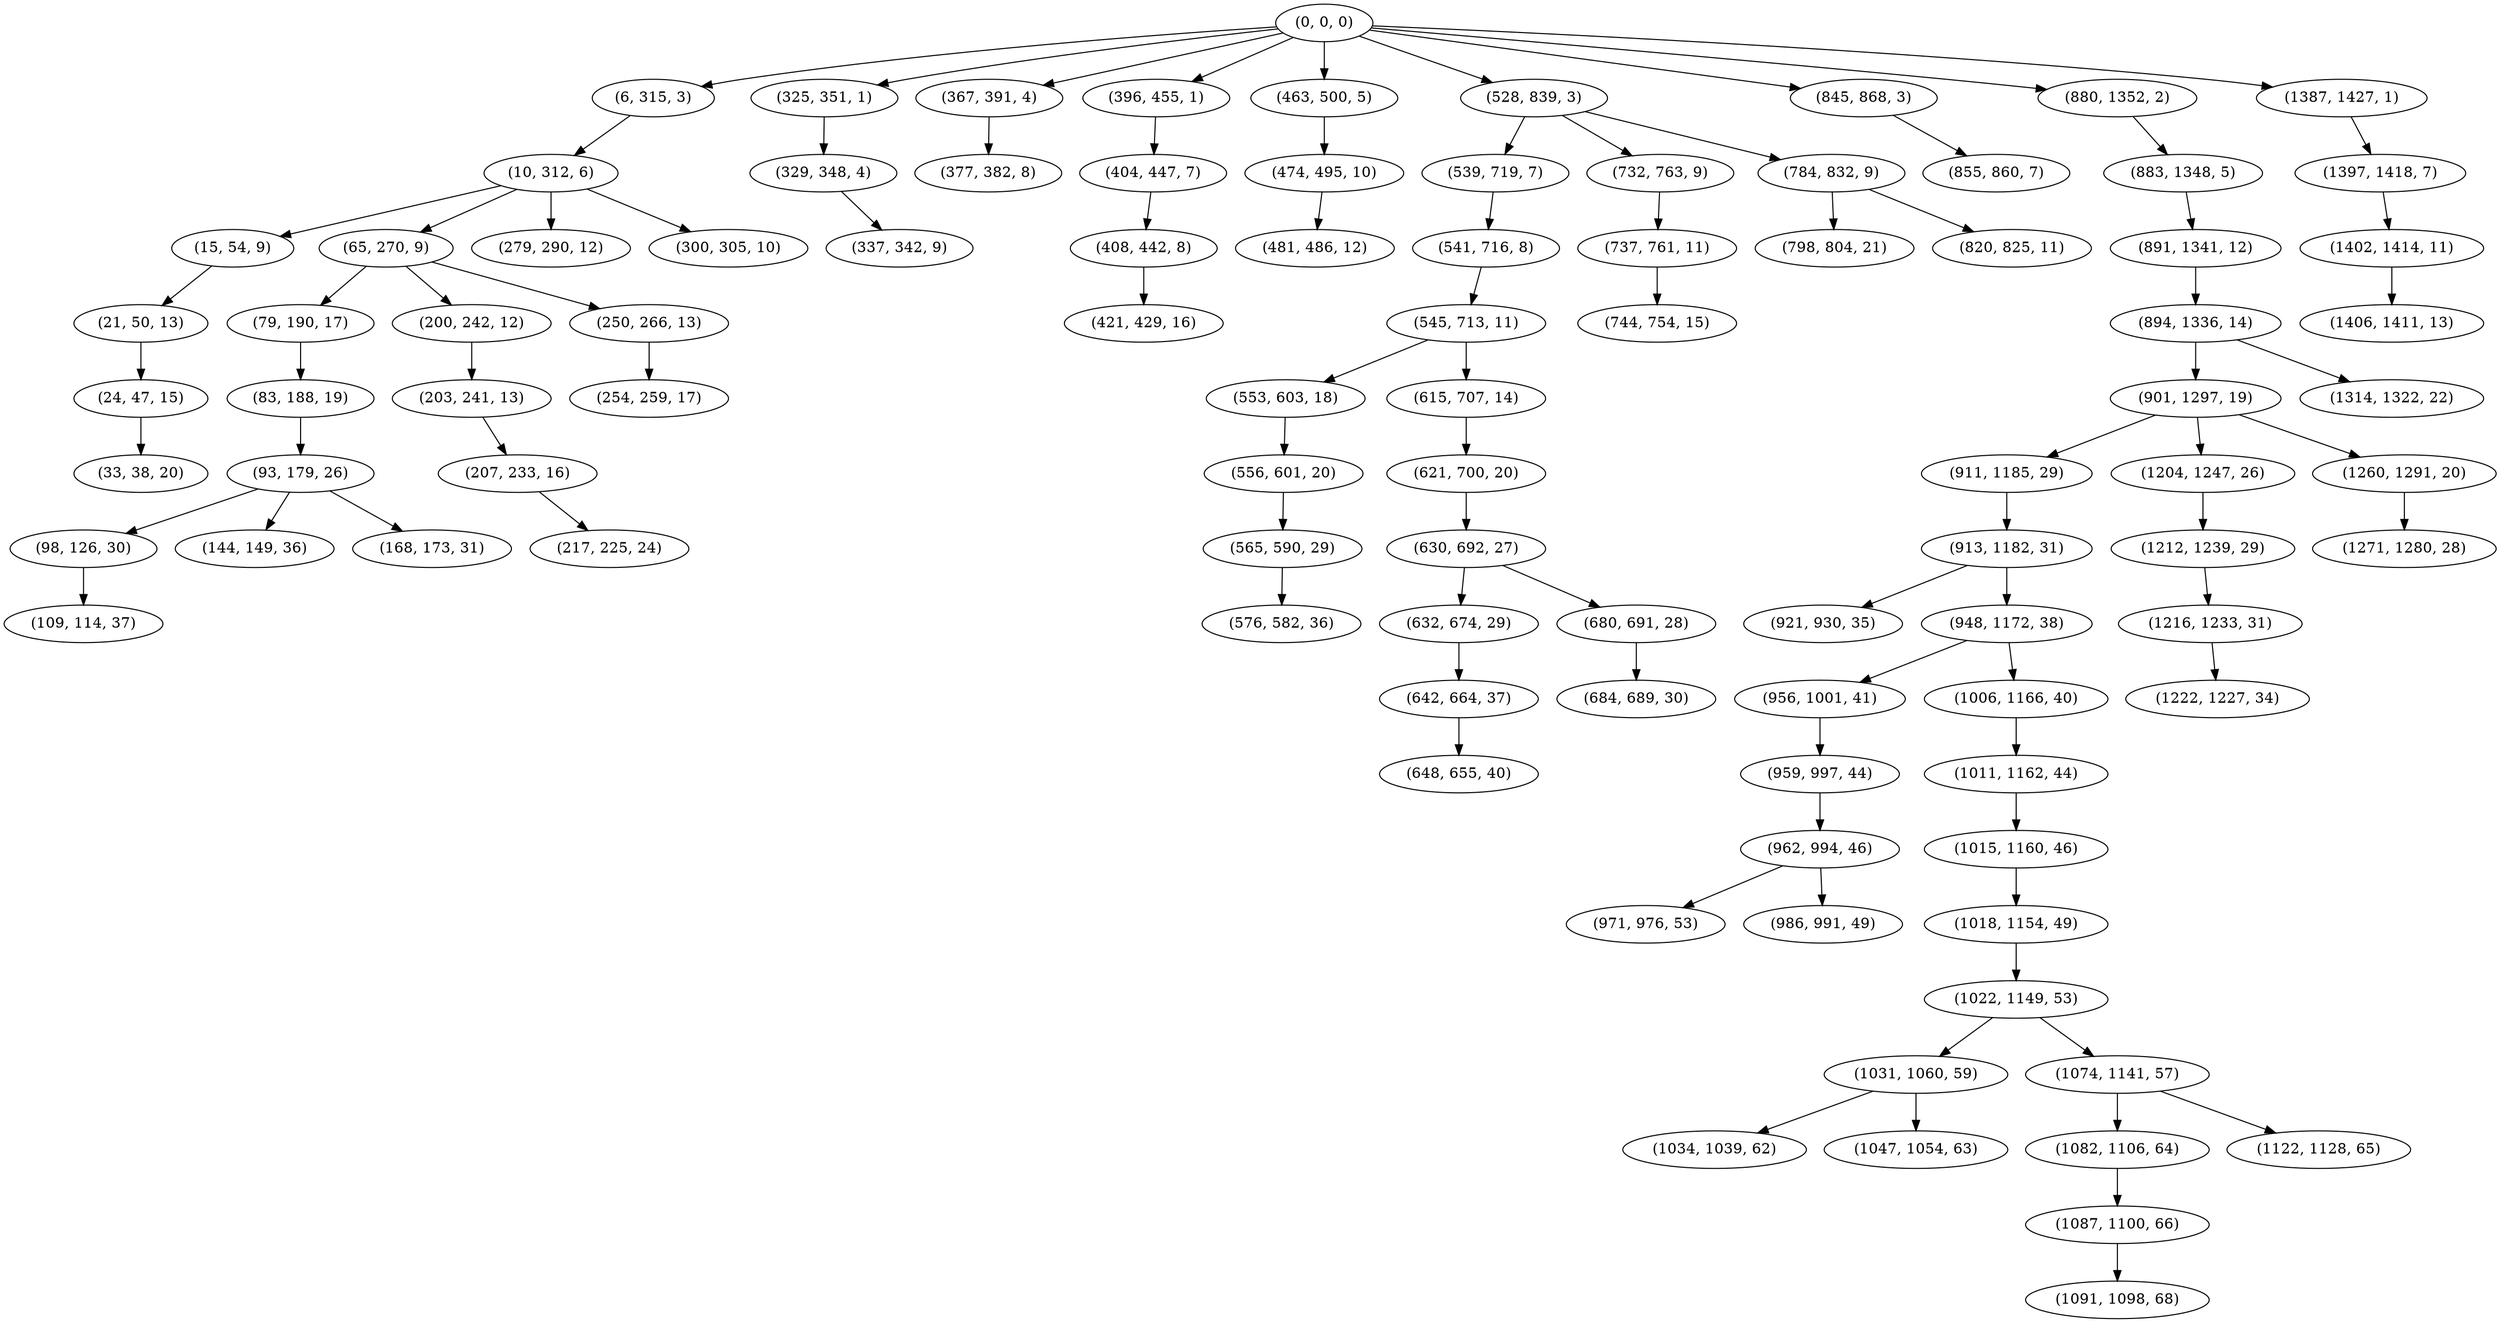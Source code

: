 digraph tree {
    "(0, 0, 0)";
    "(6, 315, 3)";
    "(10, 312, 6)";
    "(15, 54, 9)";
    "(21, 50, 13)";
    "(24, 47, 15)";
    "(33, 38, 20)";
    "(65, 270, 9)";
    "(79, 190, 17)";
    "(83, 188, 19)";
    "(93, 179, 26)";
    "(98, 126, 30)";
    "(109, 114, 37)";
    "(144, 149, 36)";
    "(168, 173, 31)";
    "(200, 242, 12)";
    "(203, 241, 13)";
    "(207, 233, 16)";
    "(217, 225, 24)";
    "(250, 266, 13)";
    "(254, 259, 17)";
    "(279, 290, 12)";
    "(300, 305, 10)";
    "(325, 351, 1)";
    "(329, 348, 4)";
    "(337, 342, 9)";
    "(367, 391, 4)";
    "(377, 382, 8)";
    "(396, 455, 1)";
    "(404, 447, 7)";
    "(408, 442, 8)";
    "(421, 429, 16)";
    "(463, 500, 5)";
    "(474, 495, 10)";
    "(481, 486, 12)";
    "(528, 839, 3)";
    "(539, 719, 7)";
    "(541, 716, 8)";
    "(545, 713, 11)";
    "(553, 603, 18)";
    "(556, 601, 20)";
    "(565, 590, 29)";
    "(576, 582, 36)";
    "(615, 707, 14)";
    "(621, 700, 20)";
    "(630, 692, 27)";
    "(632, 674, 29)";
    "(642, 664, 37)";
    "(648, 655, 40)";
    "(680, 691, 28)";
    "(684, 689, 30)";
    "(732, 763, 9)";
    "(737, 761, 11)";
    "(744, 754, 15)";
    "(784, 832, 9)";
    "(798, 804, 21)";
    "(820, 825, 11)";
    "(845, 868, 3)";
    "(855, 860, 7)";
    "(880, 1352, 2)";
    "(883, 1348, 5)";
    "(891, 1341, 12)";
    "(894, 1336, 14)";
    "(901, 1297, 19)";
    "(911, 1185, 29)";
    "(913, 1182, 31)";
    "(921, 930, 35)";
    "(948, 1172, 38)";
    "(956, 1001, 41)";
    "(959, 997, 44)";
    "(962, 994, 46)";
    "(971, 976, 53)";
    "(986, 991, 49)";
    "(1006, 1166, 40)";
    "(1011, 1162, 44)";
    "(1015, 1160, 46)";
    "(1018, 1154, 49)";
    "(1022, 1149, 53)";
    "(1031, 1060, 59)";
    "(1034, 1039, 62)";
    "(1047, 1054, 63)";
    "(1074, 1141, 57)";
    "(1082, 1106, 64)";
    "(1087, 1100, 66)";
    "(1091, 1098, 68)";
    "(1122, 1128, 65)";
    "(1204, 1247, 26)";
    "(1212, 1239, 29)";
    "(1216, 1233, 31)";
    "(1222, 1227, 34)";
    "(1260, 1291, 20)";
    "(1271, 1280, 28)";
    "(1314, 1322, 22)";
    "(1387, 1427, 1)";
    "(1397, 1418, 7)";
    "(1402, 1414, 11)";
    "(1406, 1411, 13)";
    "(0, 0, 0)" -> "(6, 315, 3)";
    "(0, 0, 0)" -> "(325, 351, 1)";
    "(0, 0, 0)" -> "(367, 391, 4)";
    "(0, 0, 0)" -> "(396, 455, 1)";
    "(0, 0, 0)" -> "(463, 500, 5)";
    "(0, 0, 0)" -> "(528, 839, 3)";
    "(0, 0, 0)" -> "(845, 868, 3)";
    "(0, 0, 0)" -> "(880, 1352, 2)";
    "(0, 0, 0)" -> "(1387, 1427, 1)";
    "(6, 315, 3)" -> "(10, 312, 6)";
    "(10, 312, 6)" -> "(15, 54, 9)";
    "(10, 312, 6)" -> "(65, 270, 9)";
    "(10, 312, 6)" -> "(279, 290, 12)";
    "(10, 312, 6)" -> "(300, 305, 10)";
    "(15, 54, 9)" -> "(21, 50, 13)";
    "(21, 50, 13)" -> "(24, 47, 15)";
    "(24, 47, 15)" -> "(33, 38, 20)";
    "(65, 270, 9)" -> "(79, 190, 17)";
    "(65, 270, 9)" -> "(200, 242, 12)";
    "(65, 270, 9)" -> "(250, 266, 13)";
    "(79, 190, 17)" -> "(83, 188, 19)";
    "(83, 188, 19)" -> "(93, 179, 26)";
    "(93, 179, 26)" -> "(98, 126, 30)";
    "(93, 179, 26)" -> "(144, 149, 36)";
    "(93, 179, 26)" -> "(168, 173, 31)";
    "(98, 126, 30)" -> "(109, 114, 37)";
    "(200, 242, 12)" -> "(203, 241, 13)";
    "(203, 241, 13)" -> "(207, 233, 16)";
    "(207, 233, 16)" -> "(217, 225, 24)";
    "(250, 266, 13)" -> "(254, 259, 17)";
    "(325, 351, 1)" -> "(329, 348, 4)";
    "(329, 348, 4)" -> "(337, 342, 9)";
    "(367, 391, 4)" -> "(377, 382, 8)";
    "(396, 455, 1)" -> "(404, 447, 7)";
    "(404, 447, 7)" -> "(408, 442, 8)";
    "(408, 442, 8)" -> "(421, 429, 16)";
    "(463, 500, 5)" -> "(474, 495, 10)";
    "(474, 495, 10)" -> "(481, 486, 12)";
    "(528, 839, 3)" -> "(539, 719, 7)";
    "(528, 839, 3)" -> "(732, 763, 9)";
    "(528, 839, 3)" -> "(784, 832, 9)";
    "(539, 719, 7)" -> "(541, 716, 8)";
    "(541, 716, 8)" -> "(545, 713, 11)";
    "(545, 713, 11)" -> "(553, 603, 18)";
    "(545, 713, 11)" -> "(615, 707, 14)";
    "(553, 603, 18)" -> "(556, 601, 20)";
    "(556, 601, 20)" -> "(565, 590, 29)";
    "(565, 590, 29)" -> "(576, 582, 36)";
    "(615, 707, 14)" -> "(621, 700, 20)";
    "(621, 700, 20)" -> "(630, 692, 27)";
    "(630, 692, 27)" -> "(632, 674, 29)";
    "(630, 692, 27)" -> "(680, 691, 28)";
    "(632, 674, 29)" -> "(642, 664, 37)";
    "(642, 664, 37)" -> "(648, 655, 40)";
    "(680, 691, 28)" -> "(684, 689, 30)";
    "(732, 763, 9)" -> "(737, 761, 11)";
    "(737, 761, 11)" -> "(744, 754, 15)";
    "(784, 832, 9)" -> "(798, 804, 21)";
    "(784, 832, 9)" -> "(820, 825, 11)";
    "(845, 868, 3)" -> "(855, 860, 7)";
    "(880, 1352, 2)" -> "(883, 1348, 5)";
    "(883, 1348, 5)" -> "(891, 1341, 12)";
    "(891, 1341, 12)" -> "(894, 1336, 14)";
    "(894, 1336, 14)" -> "(901, 1297, 19)";
    "(894, 1336, 14)" -> "(1314, 1322, 22)";
    "(901, 1297, 19)" -> "(911, 1185, 29)";
    "(901, 1297, 19)" -> "(1204, 1247, 26)";
    "(901, 1297, 19)" -> "(1260, 1291, 20)";
    "(911, 1185, 29)" -> "(913, 1182, 31)";
    "(913, 1182, 31)" -> "(921, 930, 35)";
    "(913, 1182, 31)" -> "(948, 1172, 38)";
    "(948, 1172, 38)" -> "(956, 1001, 41)";
    "(948, 1172, 38)" -> "(1006, 1166, 40)";
    "(956, 1001, 41)" -> "(959, 997, 44)";
    "(959, 997, 44)" -> "(962, 994, 46)";
    "(962, 994, 46)" -> "(971, 976, 53)";
    "(962, 994, 46)" -> "(986, 991, 49)";
    "(1006, 1166, 40)" -> "(1011, 1162, 44)";
    "(1011, 1162, 44)" -> "(1015, 1160, 46)";
    "(1015, 1160, 46)" -> "(1018, 1154, 49)";
    "(1018, 1154, 49)" -> "(1022, 1149, 53)";
    "(1022, 1149, 53)" -> "(1031, 1060, 59)";
    "(1022, 1149, 53)" -> "(1074, 1141, 57)";
    "(1031, 1060, 59)" -> "(1034, 1039, 62)";
    "(1031, 1060, 59)" -> "(1047, 1054, 63)";
    "(1074, 1141, 57)" -> "(1082, 1106, 64)";
    "(1074, 1141, 57)" -> "(1122, 1128, 65)";
    "(1082, 1106, 64)" -> "(1087, 1100, 66)";
    "(1087, 1100, 66)" -> "(1091, 1098, 68)";
    "(1204, 1247, 26)" -> "(1212, 1239, 29)";
    "(1212, 1239, 29)" -> "(1216, 1233, 31)";
    "(1216, 1233, 31)" -> "(1222, 1227, 34)";
    "(1260, 1291, 20)" -> "(1271, 1280, 28)";
    "(1387, 1427, 1)" -> "(1397, 1418, 7)";
    "(1397, 1418, 7)" -> "(1402, 1414, 11)";
    "(1402, 1414, 11)" -> "(1406, 1411, 13)";
}

